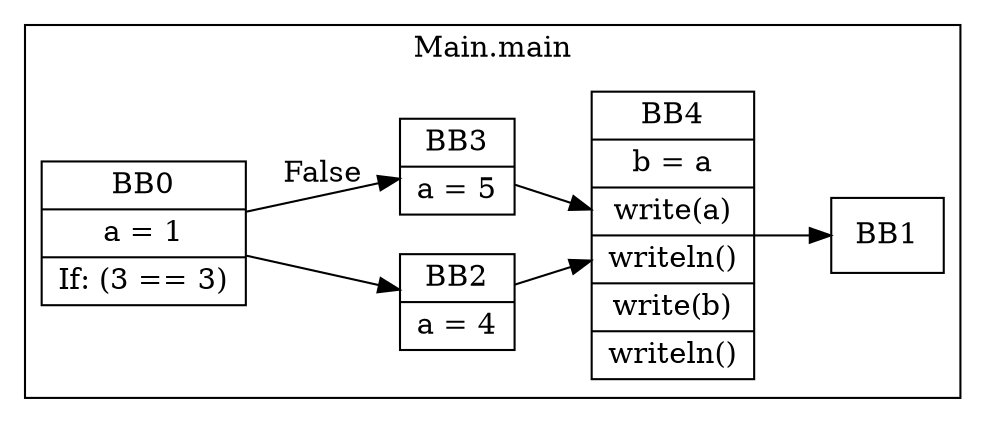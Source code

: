 digraph G {
  graph [ rankdir = "LR" ];
  subgraph cluster_0 {
    label = "Main.main"
    M0_BB0 [
      shape="record"
      label="BB0|a = 1|If: (3 == 3)"
    ];
    M0_BB0 -> M0_BB2;
    M0_BB0 -> M0_BB3 [label="False"];
    M0_BB1 [
      shape="record"
      label="BB1"
    ];
    M0_BB2 [
      shape="record"
      label="BB2|a = 4"
    ];
    M0_BB2 -> M0_BB4;
    M0_BB3 [
      shape="record"
      label="BB3|a = 5"
    ];
    M0_BB3 -> M0_BB4;
    M0_BB4 [
      shape="record"
      label="BB4|b = a|write(a)|writeln()|write(b)|writeln()"
    ];
    M0_BB4 -> M0_BB1;
  }
}
